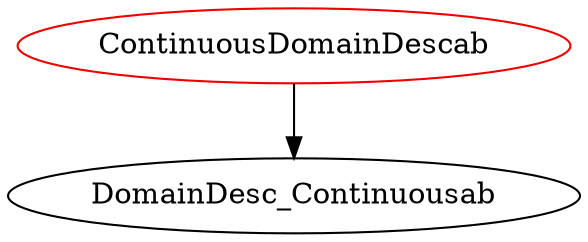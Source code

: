 digraph continuousdomaindescab{
ContinuousDomainDescab	[shape=oval, color=red2, label="ContinuousDomainDescab"];
ContinuousDomainDescab -> DomainDesc_Continuousab;
}
